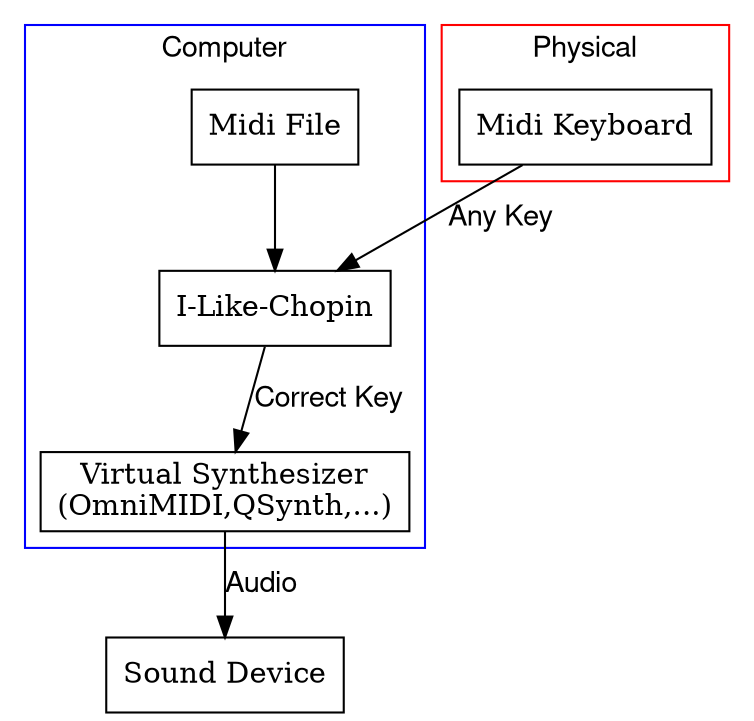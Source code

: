 digraph {
        splines=false;
        ranksep=0.5;
        fontname="Helvetica,Arial,sans-serif";
        node[shape=box, color=black, style=filled, fillcolor=white];
        edge [fontname="Helvetica,Arial,sans-serif", color=black];

        subgraph cluster_0 {
                label = "Computer";
                color=blue;
                MIDIFILE [label="Midi File"];
                ILC [label="I-Like-Chopin"];
                SYNTH [label="Virtual Synthesizer\n(OmniMIDI,QSynth,...)"];
        }

        MIDIFILE -> ILC
        ILC -> SYNTH [label="Correct Key"];

        subgraph cluster_1 {
                label = "Physical";
                color=red;
                KEYBOARD[label="Midi Keyboard"];
        }

        KEYBOARD -> ILC [label="Any Key"];
        SOUNDEVICE[label="Sound Device"];
        SYNTH -> SOUNDEVICE [label="Audio"];
}
